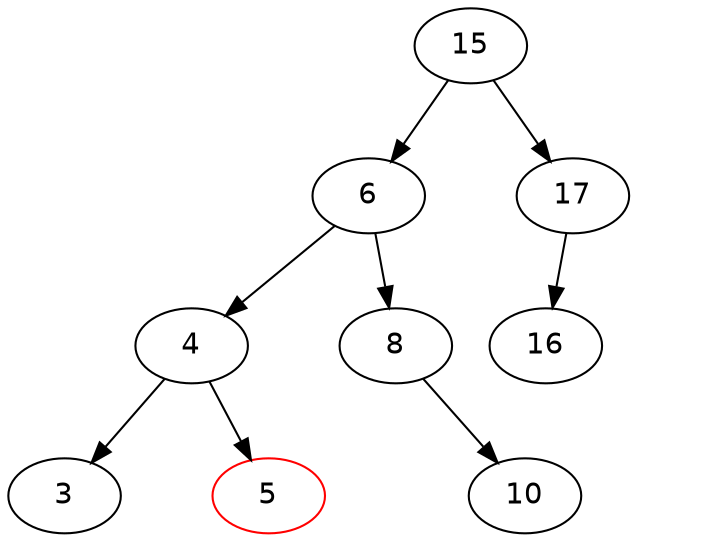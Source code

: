 digraph G {
	graph [fontname = "Helvetica"];
	node [fontname = "Helvetica"];
	edge [fontname = "Helvetica"];
	5 [color=red];
	
	15 -> 6;
	m15 [label="", width=0.1, style=invis];
	15 -> m15 [style=invis];
	15 -> 17;
	{rank=same 6 -> m15 -> 17 [style=invis]};
	
	r8 [label="", width=0.1, style=invis];
	8 -> r8 [style=invis];
	m8 [label="", width=0.1, style=invis];
	8 -> m8 [style=invis];
	8 -> 10;
	{rank=same r8 -> m8 -> 10 [style=invis]};

	6 -> 4;
	m6 [label="", width=0.1, style=invis];
	6 -> m6 [style=invis];
	6 -> 8;
	{rank=same 4-> m6 -> 8 [style=invis]};

	4 -> 3;
	m4 [label="", width=0.1, style=invis];
	4 -> m4 [style=invis];
	4 -> 5;
	{rank=same 3 -> m4 -> 5 [style=invis]};

	17 -> 16;
	m17 [label="", width=0.1, style=invis];
	17 -> m17 [style=invis];
	l17 [label="", width=0.1, style=invis];
	17 -> l17 [style=invis];
	{rank=same 16 -> m17 -> l17 [style=invis]};
}

